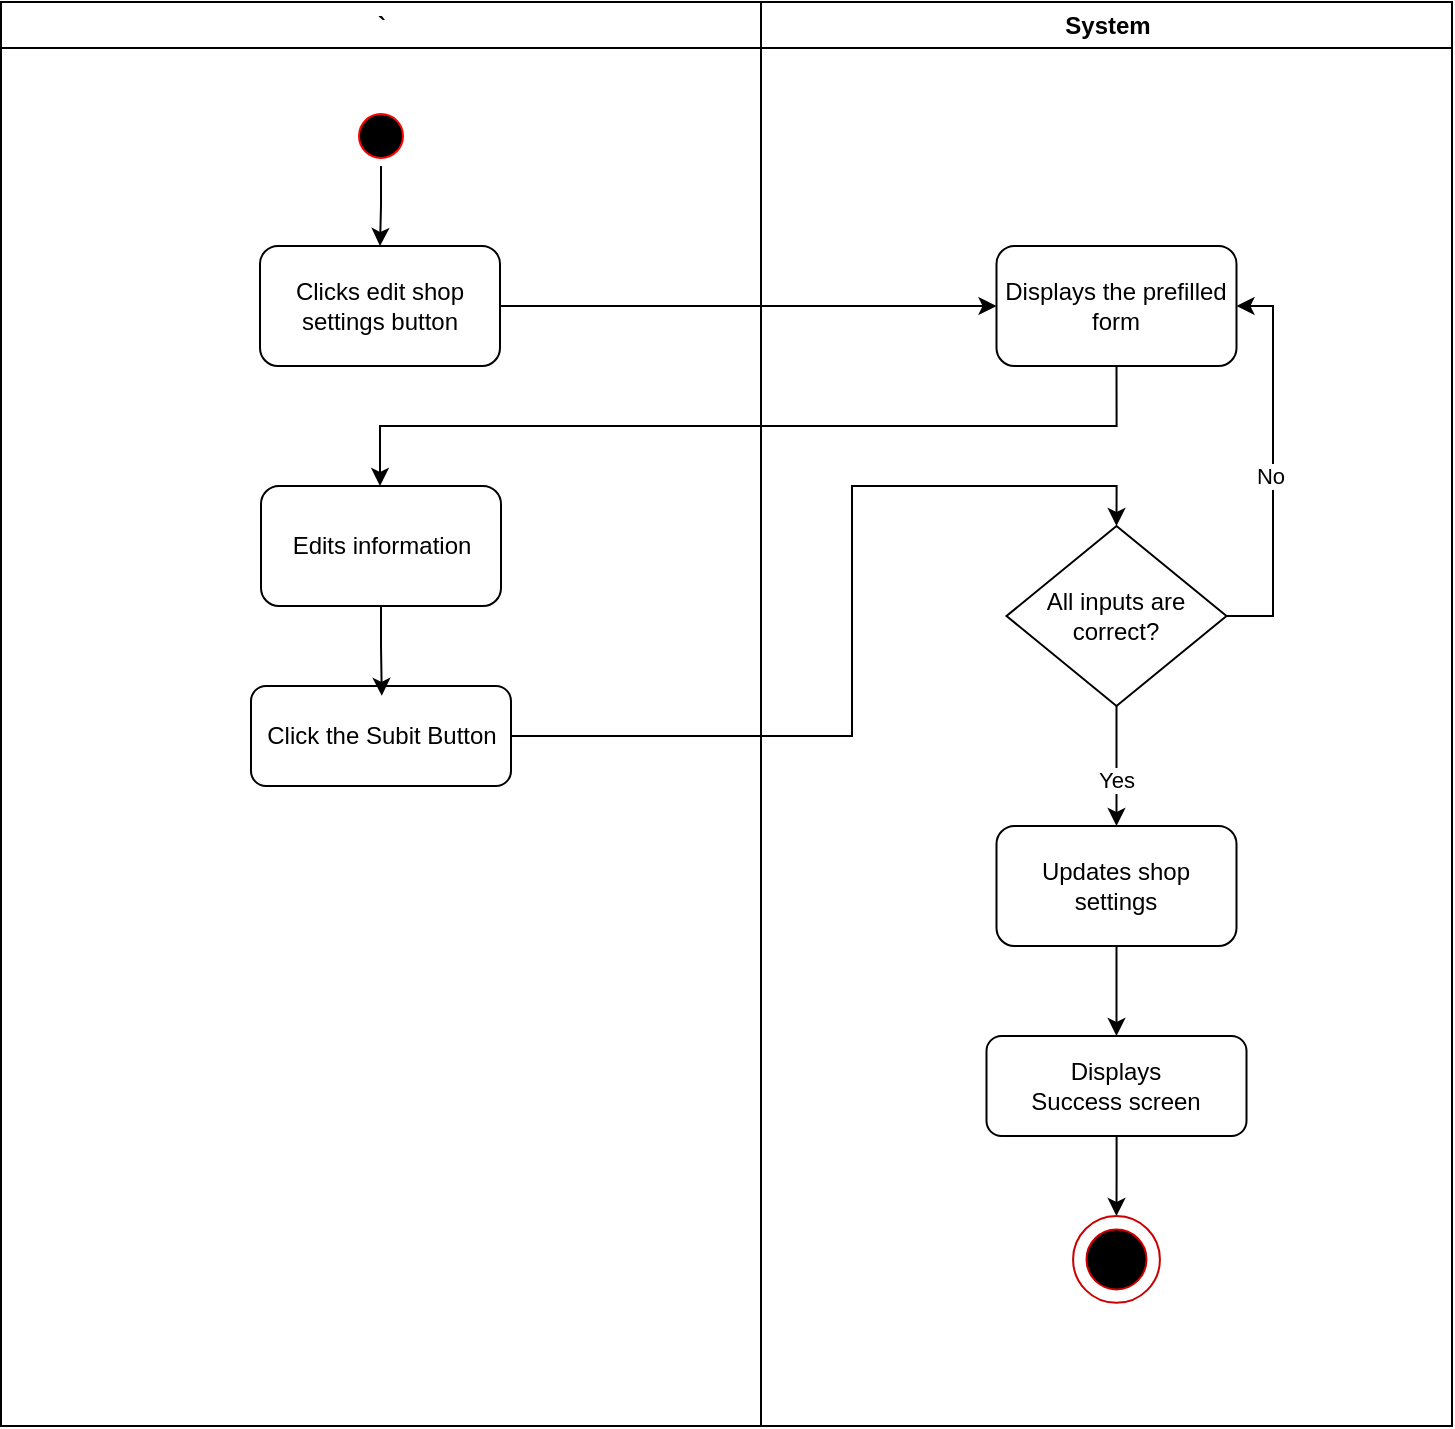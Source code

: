 <mxfile version="20.2.3" type="device"><diagram id="Xf2E1u1W4AktfVjYD2Iz" name="Page-1"><mxGraphModel dx="1230" dy="947" grid="1" gridSize="10" guides="1" tooltips="1" connect="1" arrows="1" fold="1" page="1" pageScale="1" pageWidth="2336" pageHeight="1654" math="0" shadow="0"><root><mxCell id="0"/><mxCell id="1" parent="0"/><mxCell id="VALeCxbUtCVBy0HvRlEQ-1" value="`" style="swimlane;whiteSpace=wrap;movable=0;" parent="1" vertex="1"><mxGeometry x="164.5" y="128" width="380" height="712" as="geometry"/></mxCell><mxCell id="SQlGn_hRoWFIzIrl8bL--1" value="" style="edgeStyle=orthogonalEdgeStyle;rounded=0;orthogonalLoop=1;jettySize=auto;html=1;" edge="1" parent="VALeCxbUtCVBy0HvRlEQ-1" source="VALeCxbUtCVBy0HvRlEQ-2" target="S1LedOKrpOqbfRYcgMUx-1"><mxGeometry relative="1" as="geometry"/></mxCell><mxCell id="VALeCxbUtCVBy0HvRlEQ-2" value="" style="ellipse;shape=startState;fillColor=#000000;strokeColor=#ff0000;" parent="VALeCxbUtCVBy0HvRlEQ-1" vertex="1"><mxGeometry x="175" y="52" width="30" height="30" as="geometry"/></mxCell><mxCell id="VALeCxbUtCVBy0HvRlEQ-25" value="Click the Subit Button" style="rounded=1;whiteSpace=wrap;html=1;" parent="VALeCxbUtCVBy0HvRlEQ-1" vertex="1"><mxGeometry x="125" y="342" width="130" height="50" as="geometry"/></mxCell><mxCell id="S1LedOKrpOqbfRYcgMUx-1" value="Clicks edit shop settings button" style="rounded=1;whiteSpace=wrap;html=1;" parent="VALeCxbUtCVBy0HvRlEQ-1" vertex="1"><mxGeometry x="129.5" y="122" width="120" height="60" as="geometry"/></mxCell><mxCell id="S1LedOKrpOqbfRYcgMUx-5" value="" style="edgeStyle=orthogonalEdgeStyle;rounded=0;orthogonalLoop=1;jettySize=auto;html=1;entryX=0.503;entryY=0.098;entryDx=0;entryDy=0;entryPerimeter=0;" parent="VALeCxbUtCVBy0HvRlEQ-1" source="S1LedOKrpOqbfRYcgMUx-4" target="VALeCxbUtCVBy0HvRlEQ-25" edge="1"><mxGeometry relative="1" as="geometry"/></mxCell><mxCell id="S1LedOKrpOqbfRYcgMUx-4" value="Edits information" style="rounded=1;whiteSpace=wrap;html=1;" parent="VALeCxbUtCVBy0HvRlEQ-1" vertex="1"><mxGeometry x="130" y="242" width="120" height="60" as="geometry"/></mxCell><mxCell id="VALeCxbUtCVBy0HvRlEQ-14" value="System" style="swimlane;whiteSpace=wrap;movable=0;" parent="1" vertex="1"><mxGeometry x="544.5" y="128" width="345.5" height="712" as="geometry"/></mxCell><mxCell id="VALeCxbUtCVBy0HvRlEQ-37" value="" style="edgeStyle=orthogonalEdgeStyle;rounded=0;orthogonalLoop=1;jettySize=auto;html=1;entryX=0.5;entryY=0;entryDx=0;entryDy=0;" parent="VALeCxbUtCVBy0HvRlEQ-14" source="VALeCxbUtCVBy0HvRlEQ-29" target="S1LedOKrpOqbfRYcgMUx-7" edge="1"><mxGeometry relative="1" as="geometry"><mxPoint x="177.75" y="357" as="targetPoint"/></mxGeometry></mxCell><mxCell id="VALeCxbUtCVBy0HvRlEQ-38" value="Yes" style="edgeLabel;html=1;align=center;verticalAlign=middle;resizable=0;points=[];" parent="VALeCxbUtCVBy0HvRlEQ-37" vertex="1" connectable="0"><mxGeometry x="0.232" y="-1" relative="1" as="geometry"><mxPoint as="offset"/></mxGeometry></mxCell><mxCell id="VALeCxbUtCVBy0HvRlEQ-29" value="All inputs are correct?" style="rhombus;whiteSpace=wrap;html=1;fontSize=12;strokeColor=default;fillColor=default;" parent="VALeCxbUtCVBy0HvRlEQ-14" vertex="1"><mxGeometry x="122.75" y="262" width="110" height="90" as="geometry"/></mxCell><mxCell id="VALeCxbUtCVBy0HvRlEQ-49" value="" style="edgeStyle=orthogonalEdgeStyle;rounded=0;orthogonalLoop=1;jettySize=auto;html=1;exitX=0.5;exitY=1;exitDx=0;exitDy=0;" parent="VALeCxbUtCVBy0HvRlEQ-14" source="S1LedOKrpOqbfRYcgMUx-7" target="VALeCxbUtCVBy0HvRlEQ-47" edge="1"><mxGeometry relative="1" as="geometry"><mxPoint x="177.75" y="417" as="sourcePoint"/></mxGeometry></mxCell><mxCell id="VALeCxbUtCVBy0HvRlEQ-47" value="Displays&lt;br&gt;Success screen" style="rounded=1;whiteSpace=wrap;html=1;" parent="VALeCxbUtCVBy0HvRlEQ-14" vertex="1"><mxGeometry x="112.75" y="517" width="130" height="50" as="geometry"/></mxCell><mxCell id="S1LedOKrpOqbfRYcgMUx-2" value="Displays the prefilled form" style="rounded=1;whiteSpace=wrap;html=1;" parent="VALeCxbUtCVBy0HvRlEQ-14" vertex="1"><mxGeometry x="117.75" y="122" width="120" height="60" as="geometry"/></mxCell><mxCell id="VALeCxbUtCVBy0HvRlEQ-32" style="edgeStyle=orthogonalEdgeStyle;rounded=0;orthogonalLoop=1;jettySize=auto;html=1;exitX=1;exitY=0.5;exitDx=0;exitDy=0;entryX=1;entryY=0.5;entryDx=0;entryDy=0;" parent="VALeCxbUtCVBy0HvRlEQ-14" source="VALeCxbUtCVBy0HvRlEQ-29" target="S1LedOKrpOqbfRYcgMUx-2" edge="1"><mxGeometry relative="1" as="geometry"><Array as="points"><mxPoint x="256" y="307"/><mxPoint x="256" y="152"/></Array><mxPoint x="255.5" y="132" as="targetPoint"/></mxGeometry></mxCell><mxCell id="VALeCxbUtCVBy0HvRlEQ-33" value="No" style="edgeLabel;html=1;align=center;verticalAlign=middle;resizable=0;points=[];" parent="VALeCxbUtCVBy0HvRlEQ-32" vertex="1" connectable="0"><mxGeometry x="-0.047" y="2" relative="1" as="geometry"><mxPoint as="offset"/></mxGeometry></mxCell><mxCell id="S1LedOKrpOqbfRYcgMUx-7" value="Updates shop settings" style="rounded=1;whiteSpace=wrap;html=1;" parent="VALeCxbUtCVBy0HvRlEQ-14" vertex="1"><mxGeometry x="117.75" y="412" width="120" height="60" as="geometry"/></mxCell><mxCell id="VALeCxbUtCVBy0HvRlEQ-50" style="edgeStyle=orthogonalEdgeStyle;rounded=0;orthogonalLoop=1;jettySize=auto;html=1;entryX=0.5;entryY=0;entryDx=0;entryDy=0;" parent="VALeCxbUtCVBy0HvRlEQ-14" source="VALeCxbUtCVBy0HvRlEQ-47" target="VALeCxbUtCVBy0HvRlEQ-44" edge="1"><mxGeometry relative="1" as="geometry"><mxPoint x="-145.54" y="542.0" as="targetPoint"/></mxGeometry></mxCell><mxCell id="VALeCxbUtCVBy0HvRlEQ-43" value="" style="group" parent="VALeCxbUtCVBy0HvRlEQ-14" vertex="1" connectable="0"><mxGeometry x="156.03" y="607" width="43.43" height="43.43" as="geometry"/></mxCell><mxCell id="VALeCxbUtCVBy0HvRlEQ-44" value="" style="ellipse;whiteSpace=wrap;html=1;aspect=fixed;fillColor=none;strokeColor=#CC0000;" parent="VALeCxbUtCVBy0HvRlEQ-43" vertex="1"><mxGeometry width="43.43" height="43.43" as="geometry"/></mxCell><mxCell id="VALeCxbUtCVBy0HvRlEQ-45" value="" style="ellipse;whiteSpace=wrap;html=1;aspect=fixed;fillColor=#000000;strokeColor=#CC0000;" parent="VALeCxbUtCVBy0HvRlEQ-43" vertex="1"><mxGeometry x="6.72" y="6.71" width="30" height="30" as="geometry"/></mxCell><mxCell id="VALeCxbUtCVBy0HvRlEQ-35" style="edgeStyle=orthogonalEdgeStyle;rounded=0;orthogonalLoop=1;jettySize=auto;html=1;entryX=0.5;entryY=0;entryDx=0;entryDy=0;" parent="1" source="VALeCxbUtCVBy0HvRlEQ-25" target="VALeCxbUtCVBy0HvRlEQ-29" edge="1"><mxGeometry relative="1" as="geometry"><mxPoint x="612.273" y="460" as="targetPoint"/><Array as="points"><mxPoint x="590" y="495"/><mxPoint x="590" y="370"/><mxPoint x="722" y="370"/></Array></mxGeometry></mxCell><mxCell id="S1LedOKrpOqbfRYcgMUx-3" style="edgeStyle=orthogonalEdgeStyle;rounded=0;orthogonalLoop=1;jettySize=auto;html=1;exitX=1;exitY=0.5;exitDx=0;exitDy=0;entryX=0;entryY=0.5;entryDx=0;entryDy=0;" parent="1" source="S1LedOKrpOqbfRYcgMUx-1" target="S1LedOKrpOqbfRYcgMUx-2" edge="1"><mxGeometry relative="1" as="geometry"/></mxCell><mxCell id="S1LedOKrpOqbfRYcgMUx-6" style="edgeStyle=orthogonalEdgeStyle;rounded=0;orthogonalLoop=1;jettySize=auto;html=1;exitX=0.5;exitY=1;exitDx=0;exitDy=0;" parent="1" source="S1LedOKrpOqbfRYcgMUx-2" target="S1LedOKrpOqbfRYcgMUx-4" edge="1"><mxGeometry relative="1" as="geometry"><Array as="points"><mxPoint x="722" y="340"/><mxPoint x="354" y="340"/></Array></mxGeometry></mxCell></root></mxGraphModel></diagram></mxfile>